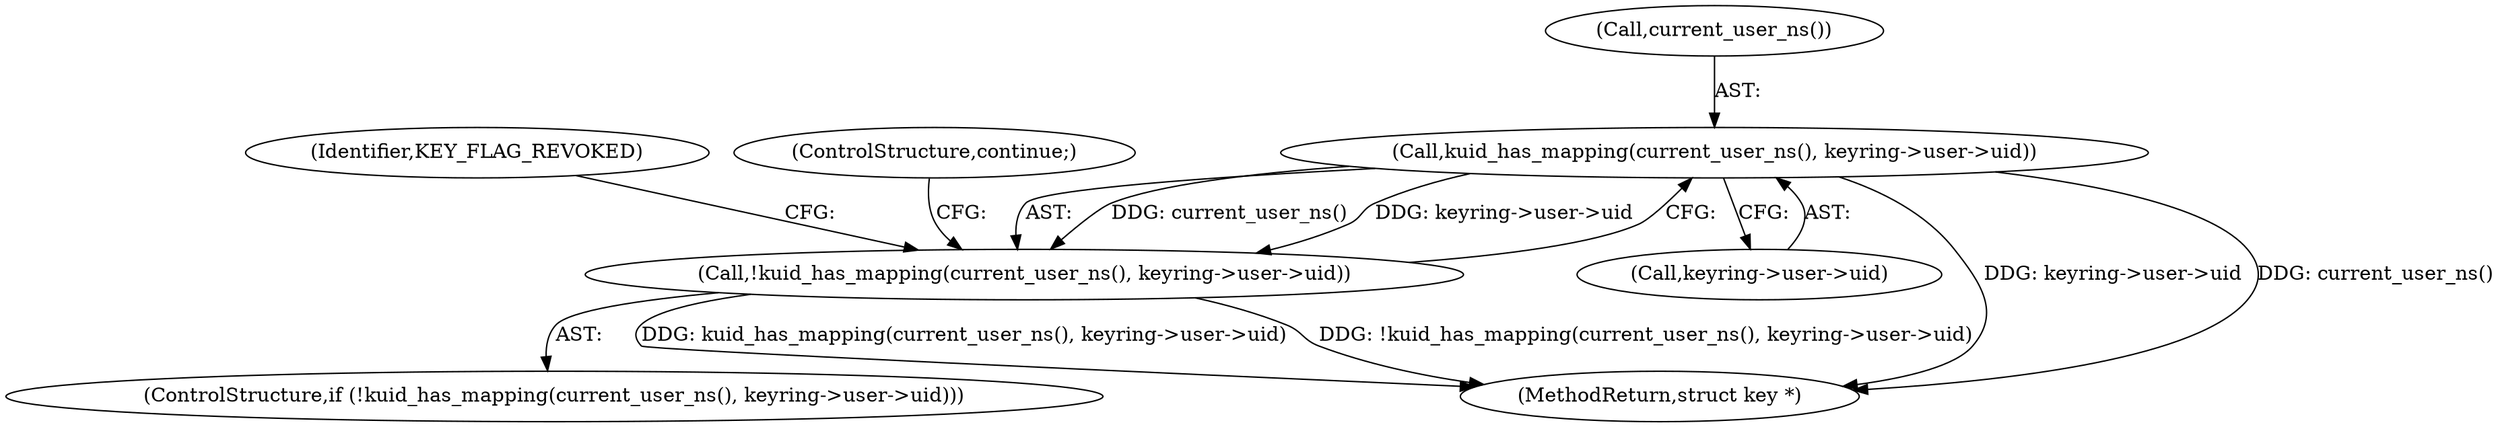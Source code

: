 digraph "0_linux_237bbd29f7a049d310d907f4b2716a7feef9abf3_0@pointer" {
"1000132" [label="(Call,kuid_has_mapping(current_user_ns(), keyring->user->uid))"];
"1000131" [label="(Call,!kuid_has_mapping(current_user_ns(), keyring->user->uid))"];
"1000131" [label="(Call,!kuid_has_mapping(current_user_ns(), keyring->user->uid))"];
"1000134" [label="(Call,keyring->user->uid)"];
"1000130" [label="(ControlStructure,if (!kuid_has_mapping(current_user_ns(), keyring->user->uid)))"];
"1000142" [label="(Identifier,KEY_FLAG_REVOKED)"];
"1000139" [label="(ControlStructure,continue;)"];
"1000133" [label="(Call,current_user_ns())"];
"1000207" [label="(MethodReturn,struct key *)"];
"1000132" [label="(Call,kuid_has_mapping(current_user_ns(), keyring->user->uid))"];
"1000132" -> "1000131"  [label="AST: "];
"1000132" -> "1000134"  [label="CFG: "];
"1000133" -> "1000132"  [label="AST: "];
"1000134" -> "1000132"  [label="AST: "];
"1000131" -> "1000132"  [label="CFG: "];
"1000132" -> "1000207"  [label="DDG: keyring->user->uid"];
"1000132" -> "1000207"  [label="DDG: current_user_ns()"];
"1000132" -> "1000131"  [label="DDG: current_user_ns()"];
"1000132" -> "1000131"  [label="DDG: keyring->user->uid"];
"1000131" -> "1000130"  [label="AST: "];
"1000139" -> "1000131"  [label="CFG: "];
"1000142" -> "1000131"  [label="CFG: "];
"1000131" -> "1000207"  [label="DDG: kuid_has_mapping(current_user_ns(), keyring->user->uid)"];
"1000131" -> "1000207"  [label="DDG: !kuid_has_mapping(current_user_ns(), keyring->user->uid)"];
}
